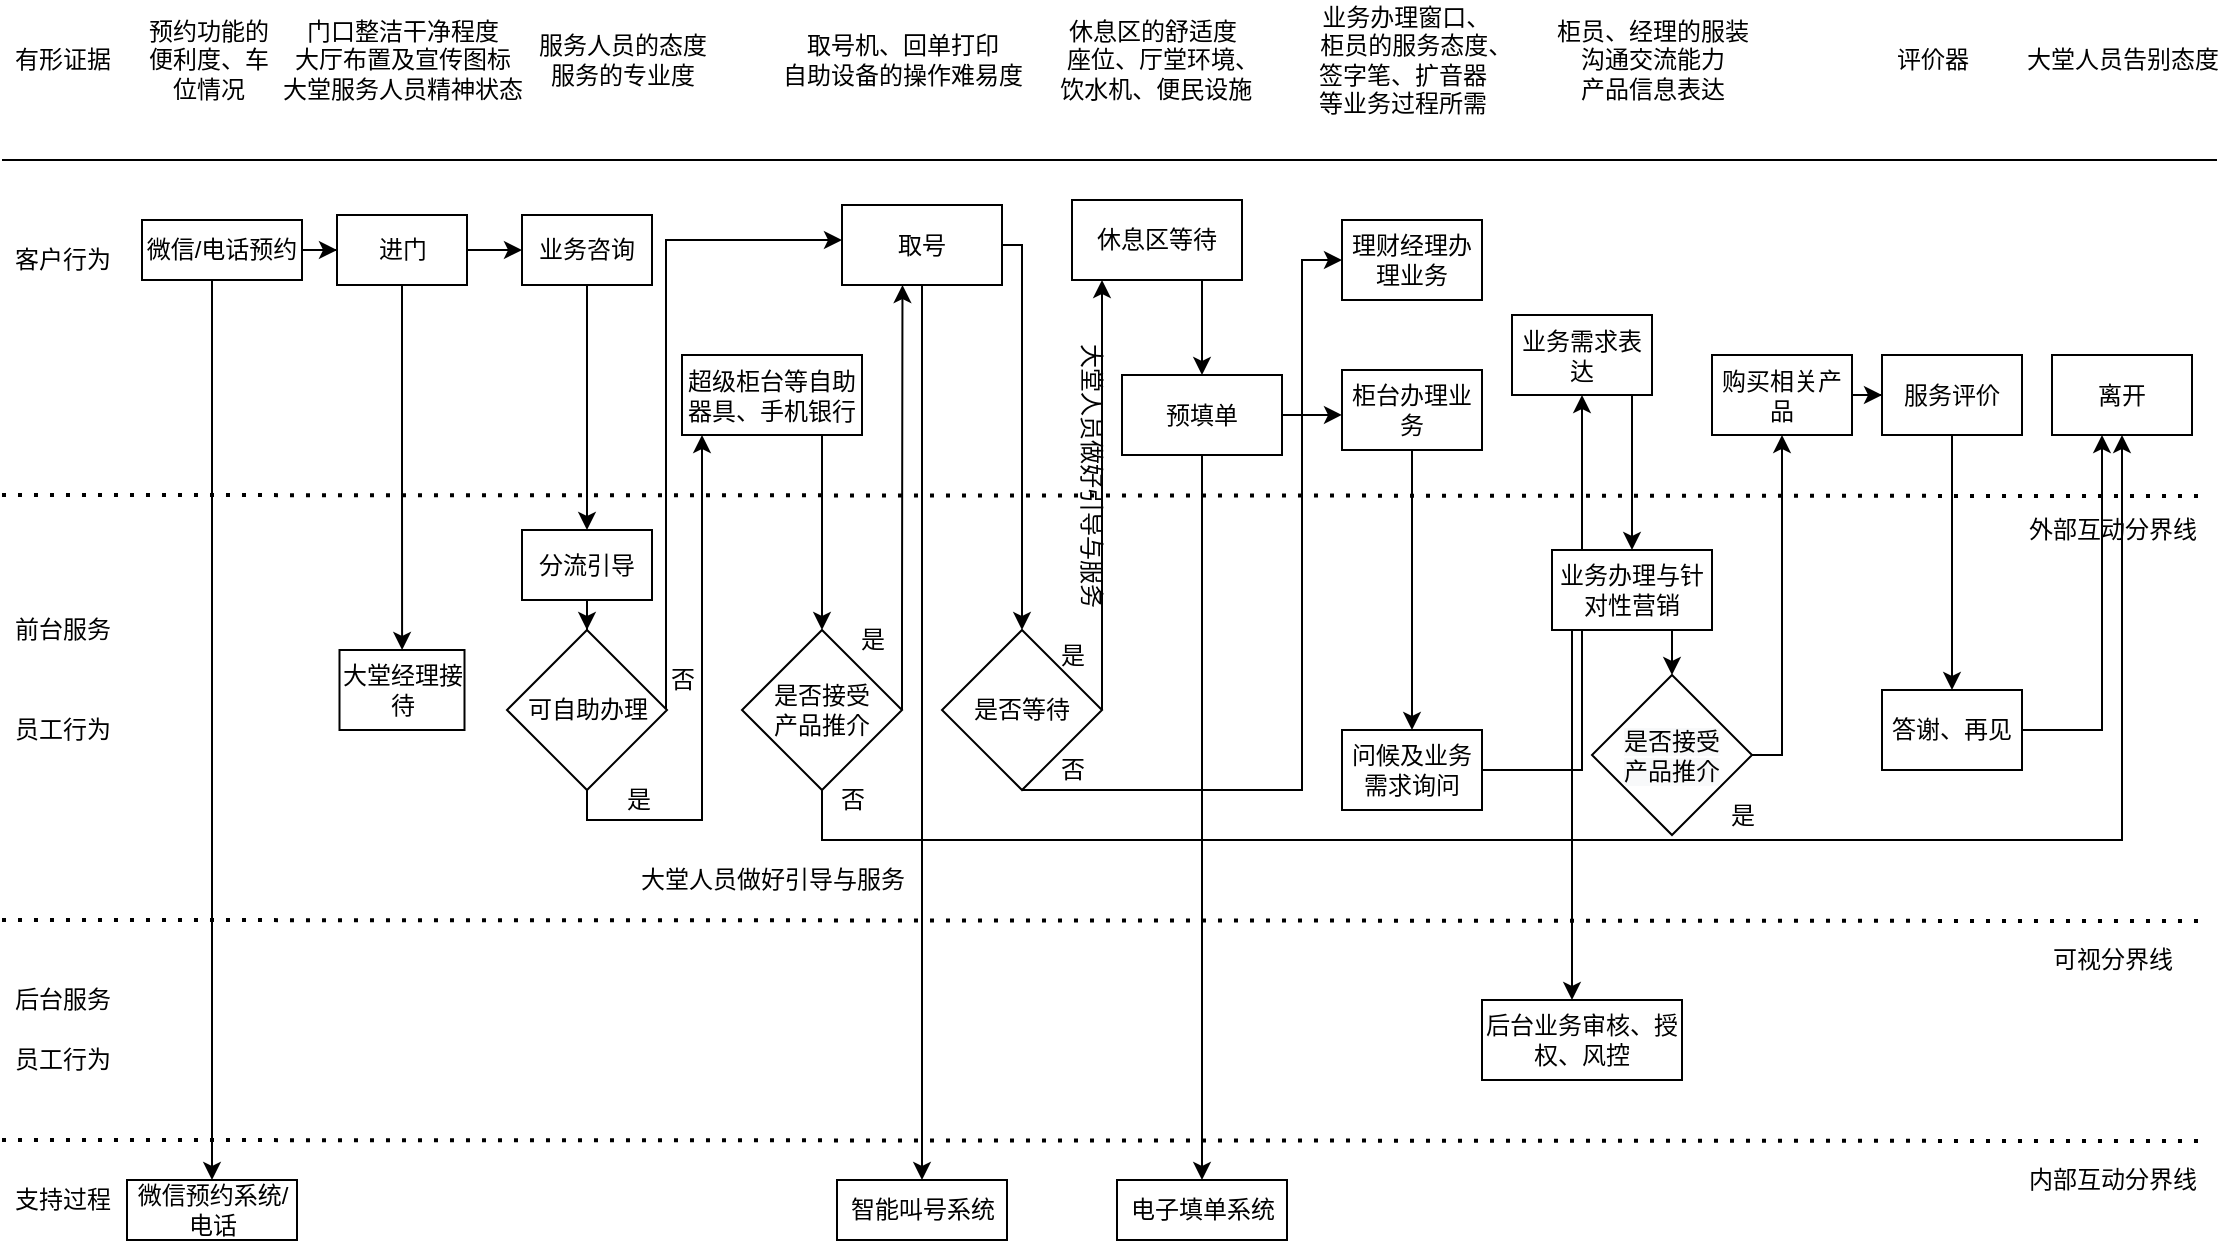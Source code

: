 <mxfile version="13.7.5" type="github">
  <diagram id="piZytucvBSAPCn9-M3kT" name="Page-1">
    <mxGraphModel dx="4408" dy="699" grid="1" gridSize="10" guides="1" tooltips="1" connect="1" arrows="1" fold="1" page="1" pageScale="1" pageWidth="3300" pageHeight="4681" math="0" shadow="0">
      <root>
        <mxCell id="0" />
        <mxCell id="1" parent="0" />
        <mxCell id="3tUDlhEMdpVaT_Ziurlr-1" value="有形证据" style="text;html=1;align=center;verticalAlign=middle;resizable=0;points=[];autosize=1;" parent="1" vertex="1">
          <mxGeometry x="-2710" y="110" width="60" height="20" as="geometry" />
        </mxCell>
        <mxCell id="3tUDlhEMdpVaT_Ziurlr-2" value="客户行为" style="text;html=1;align=center;verticalAlign=middle;resizable=0;points=[];autosize=1;" parent="1" vertex="1">
          <mxGeometry x="-2710" y="210" width="60" height="20" as="geometry" />
        </mxCell>
        <mxCell id="3tUDlhEMdpVaT_Ziurlr-6" value="" style="edgeStyle=orthogonalEdgeStyle;rounded=0;orthogonalLoop=1;jettySize=auto;html=1;" parent="1" source="3tUDlhEMdpVaT_Ziurlr-4" target="3tUDlhEMdpVaT_Ziurlr-5" edge="1">
          <mxGeometry relative="1" as="geometry">
            <Array as="points">
              <mxPoint x="-2605" y="330" />
              <mxPoint x="-2605" y="330" />
            </Array>
          </mxGeometry>
        </mxCell>
        <mxCell id="3tUDlhEMdpVaT_Ziurlr-8" value="" style="edgeStyle=orthogonalEdgeStyle;rounded=0;orthogonalLoop=1;jettySize=auto;html=1;" parent="1" source="3tUDlhEMdpVaT_Ziurlr-4" target="3tUDlhEMdpVaT_Ziurlr-7" edge="1">
          <mxGeometry relative="1" as="geometry" />
        </mxCell>
        <mxCell id="3tUDlhEMdpVaT_Ziurlr-4" value="微信/电话预约" style="whiteSpace=wrap;html=1;" parent="1" vertex="1">
          <mxGeometry x="-2640" y="200" width="80" height="30" as="geometry" />
        </mxCell>
        <mxCell id="3tUDlhEMdpVaT_Ziurlr-5" value="微信预约系统/电话" style="whiteSpace=wrap;html=1;" parent="1" vertex="1">
          <mxGeometry x="-2647.5" y="680" width="85" height="30" as="geometry" />
        </mxCell>
        <mxCell id="3tUDlhEMdpVaT_Ziurlr-10" value="" style="edgeStyle=orthogonalEdgeStyle;rounded=0;orthogonalLoop=1;jettySize=auto;html=1;" parent="1" source="3tUDlhEMdpVaT_Ziurlr-7" target="3tUDlhEMdpVaT_Ziurlr-9" edge="1">
          <mxGeometry relative="1" as="geometry" />
        </mxCell>
        <mxCell id="3tUDlhEMdpVaT_Ziurlr-319" value="" style="edgeStyle=orthogonalEdgeStyle;rounded=0;orthogonalLoop=1;jettySize=auto;html=1;" parent="1" source="3tUDlhEMdpVaT_Ziurlr-7" target="3tUDlhEMdpVaT_Ziurlr-318" edge="1">
          <mxGeometry relative="1" as="geometry" />
        </mxCell>
        <mxCell id="3tUDlhEMdpVaT_Ziurlr-7" value="进门" style="whiteSpace=wrap;html=1;" parent="1" vertex="1">
          <mxGeometry x="-2542.5" y="197.5" width="65" height="35" as="geometry" />
        </mxCell>
        <mxCell id="3tUDlhEMdpVaT_Ziurlr-9" value="大堂经理接待" style="whiteSpace=wrap;html=1;" parent="1" vertex="1">
          <mxGeometry x="-2541.25" y="415" width="62.5" height="40" as="geometry" />
        </mxCell>
        <mxCell id="3tUDlhEMdpVaT_Ziurlr-322" value="" style="edgeStyle=orthogonalEdgeStyle;rounded=0;orthogonalLoop=1;jettySize=auto;html=1;" parent="1" source="3tUDlhEMdpVaT_Ziurlr-318" target="3tUDlhEMdpVaT_Ziurlr-321" edge="1">
          <mxGeometry relative="1" as="geometry" />
        </mxCell>
        <mxCell id="3tUDlhEMdpVaT_Ziurlr-318" value="业务咨询" style="whiteSpace=wrap;html=1;" parent="1" vertex="1">
          <mxGeometry x="-2450" y="197.5" width="65" height="35" as="geometry" />
        </mxCell>
        <mxCell id="3tUDlhEMdpVaT_Ziurlr-326" value="" style="edgeStyle=orthogonalEdgeStyle;rounded=0;orthogonalLoop=1;jettySize=auto;html=1;" parent="1" source="3tUDlhEMdpVaT_Ziurlr-321" target="3tUDlhEMdpVaT_Ziurlr-325" edge="1">
          <mxGeometry relative="1" as="geometry" />
        </mxCell>
        <mxCell id="3tUDlhEMdpVaT_Ziurlr-321" value="分流引导" style="whiteSpace=wrap;html=1;" parent="1" vertex="1">
          <mxGeometry x="-2450" y="355" width="65" height="35" as="geometry" />
        </mxCell>
        <mxCell id="3tUDlhEMdpVaT_Ziurlr-328" value="" style="edgeStyle=orthogonalEdgeStyle;rounded=0;orthogonalLoop=1;jettySize=auto;html=1;" parent="1" source="3tUDlhEMdpVaT_Ziurlr-325" target="3tUDlhEMdpVaT_Ziurlr-327" edge="1">
          <mxGeometry relative="1" as="geometry">
            <Array as="points">
              <mxPoint x="-2378" y="445" />
              <mxPoint x="-2378" y="210" />
            </Array>
          </mxGeometry>
        </mxCell>
        <mxCell id="3tUDlhEMdpVaT_Ziurlr-331" value="" style="edgeStyle=orthogonalEdgeStyle;rounded=0;orthogonalLoop=1;jettySize=auto;html=1;" parent="1" source="3tUDlhEMdpVaT_Ziurlr-325" target="3tUDlhEMdpVaT_Ziurlr-330" edge="1">
          <mxGeometry relative="1" as="geometry">
            <Array as="points">
              <mxPoint x="-2418" y="500" />
              <mxPoint x="-2360" y="500" />
            </Array>
          </mxGeometry>
        </mxCell>
        <mxCell id="3tUDlhEMdpVaT_Ziurlr-325" value="可自助办理" style="rhombus;whiteSpace=wrap;html=1;" parent="1" vertex="1">
          <mxGeometry x="-2457.5" y="405" width="80" height="80" as="geometry" />
        </mxCell>
        <mxCell id="3tUDlhEMdpVaT_Ziurlr-353" value="" style="edgeStyle=orthogonalEdgeStyle;rounded=0;orthogonalLoop=1;jettySize=auto;html=1;" parent="1" source="3tUDlhEMdpVaT_Ziurlr-327" target="3tUDlhEMdpVaT_Ziurlr-352" edge="1">
          <mxGeometry relative="1" as="geometry">
            <Array as="points">
              <mxPoint x="-2200" y="212" />
            </Array>
          </mxGeometry>
        </mxCell>
        <mxCell id="3tUDlhEMdpVaT_Ziurlr-433" style="edgeStyle=orthogonalEdgeStyle;rounded=0;orthogonalLoop=1;jettySize=auto;html=1;exitX=0.5;exitY=1;exitDx=0;exitDy=0;entryX=0.5;entryY=0;entryDx=0;entryDy=0;" parent="1" source="3tUDlhEMdpVaT_Ziurlr-327" target="3tUDlhEMdpVaT_Ziurlr-400" edge="1">
          <mxGeometry relative="1" as="geometry" />
        </mxCell>
        <mxCell id="3tUDlhEMdpVaT_Ziurlr-327" value="取号" style="whiteSpace=wrap;html=1;" parent="1" vertex="1">
          <mxGeometry x="-2290" y="192.5" width="80" height="40" as="geometry" />
        </mxCell>
        <mxCell id="3tUDlhEMdpVaT_Ziurlr-329" value="否" style="text;html=1;align=center;verticalAlign=middle;resizable=0;points=[];autosize=1;" parent="1" vertex="1">
          <mxGeometry x="-2385" y="420" width="30" height="20" as="geometry" />
        </mxCell>
        <mxCell id="3tUDlhEMdpVaT_Ziurlr-340" style="edgeStyle=orthogonalEdgeStyle;rounded=0;orthogonalLoop=1;jettySize=auto;html=1;exitX=0.75;exitY=1;exitDx=0;exitDy=0;entryX=0.5;entryY=0;entryDx=0;entryDy=0;" parent="1" source="3tUDlhEMdpVaT_Ziurlr-330" target="3tUDlhEMdpVaT_Ziurlr-339" edge="1">
          <mxGeometry relative="1" as="geometry">
            <Array as="points">
              <mxPoint x="-2300" y="308" />
            </Array>
          </mxGeometry>
        </mxCell>
        <mxCell id="3tUDlhEMdpVaT_Ziurlr-330" value="超级柜台等自助器具、手机银行" style="whiteSpace=wrap;html=1;" parent="1" vertex="1">
          <mxGeometry x="-2370" y="267.5" width="90" height="40" as="geometry" />
        </mxCell>
        <mxCell id="3tUDlhEMdpVaT_Ziurlr-397" style="edgeStyle=orthogonalEdgeStyle;rounded=0;orthogonalLoop=1;jettySize=auto;html=1;entryX=0.5;entryY=1;entryDx=0;entryDy=0;" parent="1" source="3tUDlhEMdpVaT_Ziurlr-339" target="3tUDlhEMdpVaT_Ziurlr-394" edge="1">
          <mxGeometry relative="1" as="geometry">
            <Array as="points">
              <mxPoint x="-2300" y="510" />
              <mxPoint x="-1650" y="510" />
            </Array>
          </mxGeometry>
        </mxCell>
        <mxCell id="3tUDlhEMdpVaT_Ziurlr-429" style="edgeStyle=orthogonalEdgeStyle;rounded=0;orthogonalLoop=1;jettySize=auto;html=1;exitX=1;exitY=0.5;exitDx=0;exitDy=0;entryX=0.378;entryY=1;entryDx=0;entryDy=0;entryPerimeter=0;" parent="1" source="3tUDlhEMdpVaT_Ziurlr-339" target="3tUDlhEMdpVaT_Ziurlr-327" edge="1">
          <mxGeometry relative="1" as="geometry">
            <Array as="points">
              <mxPoint x="-2260" y="400" />
              <mxPoint x="-2260" y="400" />
            </Array>
          </mxGeometry>
        </mxCell>
        <mxCell id="3tUDlhEMdpVaT_Ziurlr-339" value="&lt;span&gt;是否接受&lt;br&gt;产品推介&lt;/span&gt;" style="rhombus;whiteSpace=wrap;html=1;" parent="1" vertex="1">
          <mxGeometry x="-2340" y="405" width="80" height="80" as="geometry" />
        </mxCell>
        <mxCell id="3tUDlhEMdpVaT_Ziurlr-341" value="是" style="text;html=1;align=center;verticalAlign=middle;resizable=0;points=[];autosize=1;" parent="1" vertex="1">
          <mxGeometry x="-2407.5" y="480" width="30" height="20" as="geometry" />
        </mxCell>
        <mxCell id="3tUDlhEMdpVaT_Ziurlr-342" value="否" style="text;html=1;align=center;verticalAlign=middle;resizable=0;points=[];autosize=1;" parent="1" vertex="1">
          <mxGeometry x="-2300" y="480" width="30" height="20" as="geometry" />
        </mxCell>
        <mxCell id="3tUDlhEMdpVaT_Ziurlr-355" value="" style="edgeStyle=orthogonalEdgeStyle;rounded=0;orthogonalLoop=1;jettySize=auto;html=1;exitX=1;exitY=0.5;exitDx=0;exitDy=0;" parent="1" source="3tUDlhEMdpVaT_Ziurlr-352" target="3tUDlhEMdpVaT_Ziurlr-354" edge="1">
          <mxGeometry relative="1" as="geometry">
            <Array as="points">
              <mxPoint x="-2160" y="270" />
              <mxPoint x="-2160" y="270" />
            </Array>
          </mxGeometry>
        </mxCell>
        <mxCell id="3tUDlhEMdpVaT_Ziurlr-435" style="edgeStyle=orthogonalEdgeStyle;rounded=0;orthogonalLoop=1;jettySize=auto;html=1;exitX=0.5;exitY=1;exitDx=0;exitDy=0;entryX=0;entryY=0.5;entryDx=0;entryDy=0;" parent="1" source="3tUDlhEMdpVaT_Ziurlr-352" target="3tUDlhEMdpVaT_Ziurlr-362" edge="1">
          <mxGeometry relative="1" as="geometry">
            <mxPoint x="-2060" y="250" as="targetPoint" />
            <Array as="points">
              <mxPoint x="-2060" y="485" />
              <mxPoint x="-2060" y="220" />
            </Array>
          </mxGeometry>
        </mxCell>
        <mxCell id="3tUDlhEMdpVaT_Ziurlr-352" value="是否等待" style="rhombus;whiteSpace=wrap;html=1;" parent="1" vertex="1">
          <mxGeometry x="-2240" y="405" width="80" height="80" as="geometry" />
        </mxCell>
        <mxCell id="3tUDlhEMdpVaT_Ziurlr-465" style="edgeStyle=orthogonalEdgeStyle;rounded=0;orthogonalLoop=1;jettySize=auto;html=1;exitX=0.75;exitY=1;exitDx=0;exitDy=0;entryX=0.5;entryY=0;entryDx=0;entryDy=0;" parent="1" source="3tUDlhEMdpVaT_Ziurlr-354" target="3tUDlhEMdpVaT_Ziurlr-408" edge="1">
          <mxGeometry relative="1" as="geometry">
            <Array as="points">
              <mxPoint x="-2110" y="230" />
            </Array>
          </mxGeometry>
        </mxCell>
        <mxCell id="3tUDlhEMdpVaT_Ziurlr-354" value="休息区等待" style="whiteSpace=wrap;html=1;" parent="1" vertex="1">
          <mxGeometry x="-2175" y="190" width="85" height="40" as="geometry" />
        </mxCell>
        <mxCell id="3tUDlhEMdpVaT_Ziurlr-356" value="是" style="text;html=1;align=center;verticalAlign=middle;resizable=0;points=[];autosize=1;" parent="1" vertex="1">
          <mxGeometry x="-2190" y="407.5" width="30" height="20" as="geometry" />
        </mxCell>
        <mxCell id="3tUDlhEMdpVaT_Ziurlr-362" value="&lt;span&gt;理财经理办理业务&lt;/span&gt;" style="whiteSpace=wrap;html=1;" parent="1" vertex="1">
          <mxGeometry x="-2040" y="200" width="70" height="40" as="geometry" />
        </mxCell>
        <mxCell id="3tUDlhEMdpVaT_Ziurlr-375" value="" style="edgeStyle=orthogonalEdgeStyle;rounded=0;orthogonalLoop=1;jettySize=auto;html=1;" parent="1" source="3tUDlhEMdpVaT_Ziurlr-372" target="3tUDlhEMdpVaT_Ziurlr-374" edge="1">
          <mxGeometry relative="1" as="geometry" />
        </mxCell>
        <mxCell id="3tUDlhEMdpVaT_Ziurlr-372" value="柜台办理业务" style="whiteSpace=wrap;html=1;" parent="1" vertex="1">
          <mxGeometry x="-2040" y="275" width="70" height="40" as="geometry" />
        </mxCell>
        <mxCell id="3tUDlhEMdpVaT_Ziurlr-377" value="" style="edgeStyle=orthogonalEdgeStyle;rounded=0;orthogonalLoop=1;jettySize=auto;html=1;" parent="1" source="3tUDlhEMdpVaT_Ziurlr-374" target="3tUDlhEMdpVaT_Ziurlr-376" edge="1">
          <mxGeometry relative="1" as="geometry">
            <Array as="points">
              <mxPoint x="-1975" y="475" />
              <mxPoint x="-1840" y="475" />
            </Array>
          </mxGeometry>
        </mxCell>
        <mxCell id="3tUDlhEMdpVaT_Ziurlr-374" value="问候及业务需求询问" style="whiteSpace=wrap;html=1;" parent="1" vertex="1">
          <mxGeometry x="-2040" y="455" width="70" height="40" as="geometry" />
        </mxCell>
        <mxCell id="3tUDlhEMdpVaT_Ziurlr-379" value="" style="edgeStyle=orthogonalEdgeStyle;rounded=0;orthogonalLoop=1;jettySize=auto;html=1;" parent="1" source="3tUDlhEMdpVaT_Ziurlr-376" target="3tUDlhEMdpVaT_Ziurlr-378" edge="1">
          <mxGeometry relative="1" as="geometry">
            <Array as="points">
              <mxPoint x="-1895" y="327.5" />
              <mxPoint x="-1895" y="327.5" />
            </Array>
          </mxGeometry>
        </mxCell>
        <mxCell id="3tUDlhEMdpVaT_Ziurlr-376" value="业务需求表达" style="whiteSpace=wrap;html=1;" parent="1" vertex="1">
          <mxGeometry x="-1955" y="247.5" width="70" height="40" as="geometry" />
        </mxCell>
        <mxCell id="3tUDlhEMdpVaT_Ziurlr-383" value="" style="edgeStyle=orthogonalEdgeStyle;rounded=0;orthogonalLoop=1;jettySize=auto;html=1;" parent="1" source="3tUDlhEMdpVaT_Ziurlr-378" target="3tUDlhEMdpVaT_Ziurlr-382" edge="1">
          <mxGeometry relative="1" as="geometry">
            <Array as="points">
              <mxPoint x="-1925" y="447.5" />
              <mxPoint x="-1925" y="447.5" />
            </Array>
          </mxGeometry>
        </mxCell>
        <mxCell id="3tUDlhEMdpVaT_Ziurlr-385" value="" style="edgeStyle=orthogonalEdgeStyle;rounded=0;orthogonalLoop=1;jettySize=auto;html=1;" parent="1" source="3tUDlhEMdpVaT_Ziurlr-378" target="3tUDlhEMdpVaT_Ziurlr-384" edge="1">
          <mxGeometry relative="1" as="geometry">
            <Array as="points">
              <mxPoint x="-1875" y="417.5" />
              <mxPoint x="-1875" y="417.5" />
            </Array>
          </mxGeometry>
        </mxCell>
        <mxCell id="3tUDlhEMdpVaT_Ziurlr-378" value="业务办理与针对性营销" style="whiteSpace=wrap;html=1;" parent="1" vertex="1">
          <mxGeometry x="-1935" y="365" width="80" height="40" as="geometry" />
        </mxCell>
        <mxCell id="3tUDlhEMdpVaT_Ziurlr-382" value="后台业务审核、授权、风控" style="whiteSpace=wrap;html=1;" parent="1" vertex="1">
          <mxGeometry x="-1970" y="590" width="100" height="40" as="geometry" />
        </mxCell>
        <mxCell id="3tUDlhEMdpVaT_Ziurlr-387" value="" style="edgeStyle=orthogonalEdgeStyle;rounded=0;orthogonalLoop=1;jettySize=auto;html=1;" parent="1" source="3tUDlhEMdpVaT_Ziurlr-384" target="3tUDlhEMdpVaT_Ziurlr-386" edge="1">
          <mxGeometry relative="1" as="geometry">
            <Array as="points">
              <mxPoint x="-1820" y="468" />
            </Array>
          </mxGeometry>
        </mxCell>
        <mxCell id="3tUDlhEMdpVaT_Ziurlr-384" value="&#xa;&#xa;&lt;span style=&quot;color: rgb(0, 0, 0); font-family: helvetica; font-size: 12px; font-style: normal; font-weight: 400; letter-spacing: normal; text-align: center; text-indent: 0px; text-transform: none; word-spacing: 0px; background-color: rgb(248, 249, 250); display: inline; float: none;&quot;&gt;是否接受&lt;/span&gt;&lt;br style=&quot;color: rgb(0, 0, 0); font-family: helvetica; font-size: 12px; font-style: normal; font-weight: 400; letter-spacing: normal; text-align: center; text-indent: 0px; text-transform: none; word-spacing: 0px; background-color: rgb(248, 249, 250);&quot;&gt;&lt;span style=&quot;color: rgb(0, 0, 0); font-family: helvetica; font-size: 12px; font-style: normal; font-weight: 400; letter-spacing: normal; text-align: center; text-indent: 0px; text-transform: none; word-spacing: 0px; background-color: rgb(248, 249, 250); display: inline; float: none;&quot;&gt;产品推介&lt;/span&gt;&#xa;&#xa;" style="rhombus;whiteSpace=wrap;html=1;" parent="1" vertex="1">
          <mxGeometry x="-1915" y="427.5" width="80" height="80" as="geometry" />
        </mxCell>
        <mxCell id="3tUDlhEMdpVaT_Ziurlr-391" value="" style="edgeStyle=orthogonalEdgeStyle;rounded=0;orthogonalLoop=1;jettySize=auto;html=1;" parent="1" source="3tUDlhEMdpVaT_Ziurlr-386" target="3tUDlhEMdpVaT_Ziurlr-390" edge="1">
          <mxGeometry relative="1" as="geometry" />
        </mxCell>
        <mxCell id="3tUDlhEMdpVaT_Ziurlr-386" value="购买相关产品" style="whiteSpace=wrap;html=1;" parent="1" vertex="1">
          <mxGeometry x="-1855" y="267.5" width="70" height="40" as="geometry" />
        </mxCell>
        <mxCell id="3tUDlhEMdpVaT_Ziurlr-388" value="是" style="text;html=1;align=center;verticalAlign=middle;resizable=0;points=[];autosize=1;" parent="1" vertex="1">
          <mxGeometry x="-1855" y="487.5" width="30" height="20" as="geometry" />
        </mxCell>
        <mxCell id="3tUDlhEMdpVaT_Ziurlr-393" value="" style="edgeStyle=orthogonalEdgeStyle;rounded=0;orthogonalLoop=1;jettySize=auto;html=1;" parent="1" source="3tUDlhEMdpVaT_Ziurlr-390" target="3tUDlhEMdpVaT_Ziurlr-392" edge="1">
          <mxGeometry relative="1" as="geometry" />
        </mxCell>
        <mxCell id="3tUDlhEMdpVaT_Ziurlr-390" value="服务评价" style="whiteSpace=wrap;html=1;" parent="1" vertex="1">
          <mxGeometry x="-1770" y="267.5" width="70" height="40" as="geometry" />
        </mxCell>
        <mxCell id="3tUDlhEMdpVaT_Ziurlr-395" value="" style="edgeStyle=orthogonalEdgeStyle;rounded=0;orthogonalLoop=1;jettySize=auto;html=1;" parent="1" source="3tUDlhEMdpVaT_Ziurlr-392" target="3tUDlhEMdpVaT_Ziurlr-394" edge="1">
          <mxGeometry relative="1" as="geometry">
            <Array as="points">
              <mxPoint x="-1660" y="455" />
            </Array>
          </mxGeometry>
        </mxCell>
        <mxCell id="3tUDlhEMdpVaT_Ziurlr-392" value="答谢、再见" style="whiteSpace=wrap;html=1;" parent="1" vertex="1">
          <mxGeometry x="-1770" y="435" width="70" height="40" as="geometry" />
        </mxCell>
        <mxCell id="3tUDlhEMdpVaT_Ziurlr-394" value="离开" style="whiteSpace=wrap;html=1;" parent="1" vertex="1">
          <mxGeometry x="-1685" y="267.5" width="70" height="40" as="geometry" />
        </mxCell>
        <mxCell id="3tUDlhEMdpVaT_Ziurlr-396" value="否" style="text;html=1;align=center;verticalAlign=middle;resizable=0;points=[];autosize=1;" parent="1" vertex="1">
          <mxGeometry x="-2190" y="465" width="30" height="20" as="geometry" />
        </mxCell>
        <mxCell id="3tUDlhEMdpVaT_Ziurlr-400" value="智能叫号系统" style="whiteSpace=wrap;html=1;" parent="1" vertex="1">
          <mxGeometry x="-2292.5" y="680" width="85" height="30" as="geometry" />
        </mxCell>
        <mxCell id="3tUDlhEMdpVaT_Ziurlr-434" style="edgeStyle=orthogonalEdgeStyle;rounded=0;orthogonalLoop=1;jettySize=auto;html=1;exitX=0.5;exitY=1;exitDx=0;exitDy=0;entryX=0.5;entryY=0;entryDx=0;entryDy=0;" parent="1" source="3tUDlhEMdpVaT_Ziurlr-408" target="3tUDlhEMdpVaT_Ziurlr-425" edge="1">
          <mxGeometry relative="1" as="geometry" />
        </mxCell>
        <mxCell id="3tUDlhEMdpVaT_Ziurlr-458" style="edgeStyle=orthogonalEdgeStyle;rounded=0;orthogonalLoop=1;jettySize=auto;html=1;exitX=1;exitY=0.5;exitDx=0;exitDy=0;entryX=0;entryY=0.562;entryDx=0;entryDy=0;entryPerimeter=0;" parent="1" source="3tUDlhEMdpVaT_Ziurlr-408" target="3tUDlhEMdpVaT_Ziurlr-372" edge="1">
          <mxGeometry relative="1" as="geometry">
            <mxPoint x="-2050" y="297.471" as="targetPoint" />
          </mxGeometry>
        </mxCell>
        <mxCell id="3tUDlhEMdpVaT_Ziurlr-408" value="预填单" style="whiteSpace=wrap;html=1;" parent="1" vertex="1">
          <mxGeometry x="-2150" y="277.5" width="80" height="40" as="geometry" />
        </mxCell>
        <mxCell id="3tUDlhEMdpVaT_Ziurlr-425" value="电子填单系统" style="whiteSpace=wrap;html=1;" parent="1" vertex="1">
          <mxGeometry x="-2152.5" y="680" width="85" height="30" as="geometry" />
        </mxCell>
        <mxCell id="3tUDlhEMdpVaT_Ziurlr-430" value="是" style="text;html=1;align=center;verticalAlign=middle;resizable=0;points=[];autosize=1;" parent="1" vertex="1">
          <mxGeometry x="-2290" y="400" width="30" height="20" as="geometry" />
        </mxCell>
        <mxCell id="3tUDlhEMdpVaT_Ziurlr-432" value="" style="endArrow=none;html=1;" parent="1" edge="1">
          <mxGeometry width="50" height="50" relative="1" as="geometry">
            <mxPoint x="-2710" y="170" as="sourcePoint" />
            <mxPoint x="-1602.5" y="170" as="targetPoint" />
          </mxGeometry>
        </mxCell>
        <mxCell id="3tUDlhEMdpVaT_Ziurlr-441" value="" style="endArrow=none;dashed=1;html=1;dashPattern=1 3;strokeWidth=2;" parent="1" edge="1">
          <mxGeometry width="50" height="50" relative="1" as="geometry">
            <mxPoint x="-2710" y="660" as="sourcePoint" />
            <mxPoint x="-1610.0" y="660.5" as="targetPoint" />
          </mxGeometry>
        </mxCell>
        <mxCell id="3tUDlhEMdpVaT_Ziurlr-359" value="大堂人员做好引导与服务" style="text;html=1;align=center;verticalAlign=middle;resizable=0;points=[];autosize=1;rotation=90;" parent="1" vertex="1">
          <mxGeometry x="-2240" y="317.5" width="150" height="20" as="geometry" />
        </mxCell>
        <mxCell id="3tUDlhEMdpVaT_Ziurlr-446" value="" style="endArrow=none;dashed=1;html=1;dashPattern=1 3;strokeWidth=2;" parent="1" edge="1">
          <mxGeometry width="50" height="50" relative="1" as="geometry">
            <mxPoint x="-2710" y="550" as="sourcePoint" />
            <mxPoint x="-1610.0" y="550.5" as="targetPoint" />
          </mxGeometry>
        </mxCell>
        <mxCell id="3tUDlhEMdpVaT_Ziurlr-447" value="" style="endArrow=none;dashed=1;html=1;dashPattern=1 3;strokeWidth=2;" parent="1" edge="1">
          <mxGeometry width="50" height="50" relative="1" as="geometry">
            <mxPoint x="-2710" y="337.5" as="sourcePoint" />
            <mxPoint x="-1610.0" y="338" as="targetPoint" />
          </mxGeometry>
        </mxCell>
        <mxCell id="3tUDlhEMdpVaT_Ziurlr-448" style="edgeStyle=orthogonalEdgeStyle;rounded=0;orthogonalLoop=1;jettySize=auto;html=1;exitX=0.5;exitY=1;exitDx=0;exitDy=0;" parent="1" source="3tUDlhEMdpVaT_Ziurlr-425" target="3tUDlhEMdpVaT_Ziurlr-425" edge="1">
          <mxGeometry relative="1" as="geometry" />
        </mxCell>
        <mxCell id="3tUDlhEMdpVaT_Ziurlr-449" value="前台服务" style="text;html=1;align=center;verticalAlign=middle;resizable=0;points=[];autosize=1;" parent="1" vertex="1">
          <mxGeometry x="-2710" y="395" width="60" height="20" as="geometry" />
        </mxCell>
        <mxCell id="3tUDlhEMdpVaT_Ziurlr-450" value="员工行为" style="text;html=1;align=center;verticalAlign=middle;resizable=0;points=[];autosize=1;" parent="1" vertex="1">
          <mxGeometry x="-2710" y="445" width="60" height="20" as="geometry" />
        </mxCell>
        <mxCell id="3tUDlhEMdpVaT_Ziurlr-451" value="后台服务" style="text;html=1;align=center;verticalAlign=middle;resizable=0;points=[];autosize=1;" parent="1" vertex="1">
          <mxGeometry x="-2710" y="580" width="60" height="20" as="geometry" />
        </mxCell>
        <mxCell id="3tUDlhEMdpVaT_Ziurlr-452" value="员工行为" style="text;html=1;align=center;verticalAlign=middle;resizable=0;points=[];autosize=1;" parent="1" vertex="1">
          <mxGeometry x="-2710" y="610" width="60" height="20" as="geometry" />
        </mxCell>
        <mxCell id="3tUDlhEMdpVaT_Ziurlr-453" value="支持过程" style="text;html=1;align=center;verticalAlign=middle;resizable=0;points=[];autosize=1;" parent="1" vertex="1">
          <mxGeometry x="-2710" y="680" width="60" height="20" as="geometry" />
        </mxCell>
        <mxCell id="3tUDlhEMdpVaT_Ziurlr-459" value="预约功能的&lt;br&gt;便利度、车&lt;br&gt;位情况" style="text;html=1;align=center;verticalAlign=middle;resizable=0;points=[];autosize=1;" parent="1" vertex="1">
          <mxGeometry x="-2647.5" y="95" width="80" height="50" as="geometry" />
        </mxCell>
        <mxCell id="3tUDlhEMdpVaT_Ziurlr-460" value="门口整洁干净程度&lt;br&gt;大厅布置及宣传图标&lt;br&gt;大堂服务人员精神状态" style="text;html=1;align=center;verticalAlign=middle;resizable=0;points=[];autosize=1;" parent="1" vertex="1">
          <mxGeometry x="-2580" y="95" width="140" height="50" as="geometry" />
        </mxCell>
        <mxCell id="3tUDlhEMdpVaT_Ziurlr-461" value="服务人员的态度&lt;br&gt;服务的专业度" style="text;html=1;align=center;verticalAlign=middle;resizable=0;points=[];autosize=1;" parent="1" vertex="1">
          <mxGeometry x="-2450" y="105" width="100" height="30" as="geometry" />
        </mxCell>
        <mxCell id="3tUDlhEMdpVaT_Ziurlr-462" value="取号机、回单打印&lt;br&gt;自助设备的操作难易度" style="text;html=1;align=center;verticalAlign=middle;resizable=0;points=[];autosize=1;" parent="1" vertex="1">
          <mxGeometry x="-2330" y="105" width="140" height="30" as="geometry" />
        </mxCell>
        <mxCell id="3tUDlhEMdpVaT_Ziurlr-463" value="大堂人员做好引导与服务" style="text;html=1;align=center;verticalAlign=middle;resizable=0;points=[];autosize=1;rotation=0;" parent="1" vertex="1">
          <mxGeometry x="-2400" y="520" width="150" height="20" as="geometry" />
        </mxCell>
        <mxCell id="3tUDlhEMdpVaT_Ziurlr-464" value="休息区的舒适度&lt;br&gt;&amp;nbsp; &amp;nbsp;座位、厅堂环境、&lt;br&gt;&amp;nbsp;饮水机、便民设施" style="text;html=1;align=center;verticalAlign=middle;resizable=0;points=[];autosize=1;" parent="1" vertex="1">
          <mxGeometry x="-2195" y="95" width="120" height="50" as="geometry" />
        </mxCell>
        <mxCell id="3tUDlhEMdpVaT_Ziurlr-466" value="&amp;nbsp;业务办理窗口、&lt;br&gt;&amp;nbsp; &amp;nbsp; 柜员的服务态度、&lt;br&gt;签字笔、扩音器&lt;br&gt;等业务过程所需" style="text;html=1;align=center;verticalAlign=middle;resizable=0;points=[];autosize=1;" parent="1" vertex="1">
          <mxGeometry x="-2070" y="90" width="120" height="60" as="geometry" />
        </mxCell>
        <mxCell id="3tUDlhEMdpVaT_Ziurlr-467" value="柜员、经理的服装&lt;br&gt;沟通交流能力&lt;br&gt;产品信息表达" style="text;html=1;align=center;verticalAlign=middle;resizable=0;points=[];autosize=1;" parent="1" vertex="1">
          <mxGeometry x="-1940" y="95" width="110" height="50" as="geometry" />
        </mxCell>
        <mxCell id="3tUDlhEMdpVaT_Ziurlr-468" value="评价器" style="text;html=1;align=center;verticalAlign=middle;resizable=0;points=[];autosize=1;" parent="1" vertex="1">
          <mxGeometry x="-1770" y="110" width="50" height="20" as="geometry" />
        </mxCell>
        <mxCell id="3tUDlhEMdpVaT_Ziurlr-469" value="大堂人员告别态度" style="text;html=1;align=center;verticalAlign=middle;resizable=0;points=[];autosize=1;" parent="1" vertex="1">
          <mxGeometry x="-1705" y="110" width="110" height="20" as="geometry" />
        </mxCell>
        <mxCell id="B38OOMYjGzK-wXk14C5r-1" value="外部互动分界线" style="text;html=1;align=center;verticalAlign=middle;resizable=0;points=[];autosize=1;" vertex="1" parent="1">
          <mxGeometry x="-1705" y="345" width="100" height="20" as="geometry" />
        </mxCell>
        <mxCell id="B38OOMYjGzK-wXk14C5r-2" value="可视分界线" style="text;html=1;align=center;verticalAlign=middle;resizable=0;points=[];autosize=1;" vertex="1" parent="1">
          <mxGeometry x="-1695" y="560" width="80" height="20" as="geometry" />
        </mxCell>
        <mxCell id="B38OOMYjGzK-wXk14C5r-3" value="内部互动分界线" style="text;html=1;align=center;verticalAlign=middle;resizable=0;points=[];autosize=1;" vertex="1" parent="1">
          <mxGeometry x="-1705" y="670" width="100" height="20" as="geometry" />
        </mxCell>
      </root>
    </mxGraphModel>
  </diagram>
</mxfile>
